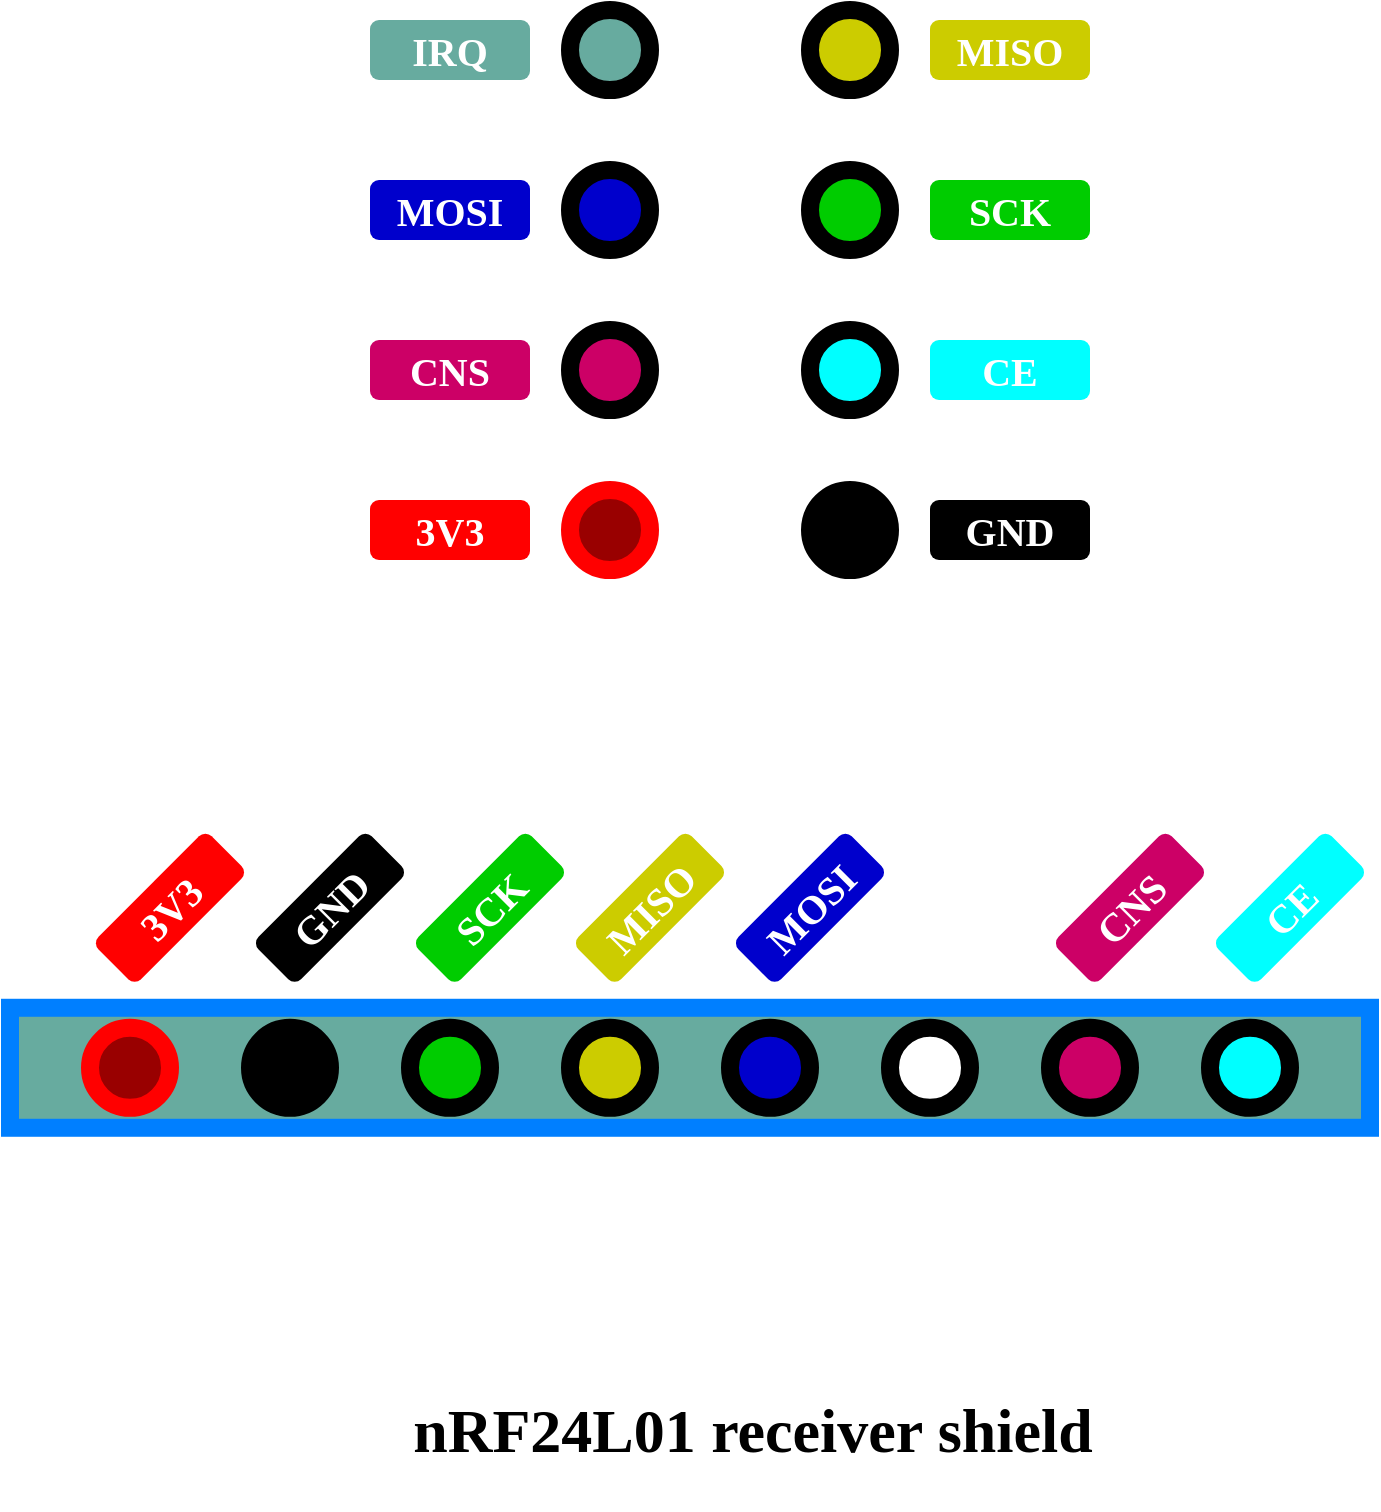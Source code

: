 <mxfile version="20.8.3" type="device"><diagram id="-UC7VSb2fSzUaQlPRUlC" name="Page-1"><mxGraphModel dx="2514" dy="1129" grid="1" gridSize="10" guides="1" tooltips="1" connect="1" arrows="1" fold="1" page="1" pageScale="1" pageWidth="827" pageHeight="1169" math="0" shadow="0"><root><mxCell id="0"/><mxCell id="1" parent="0"/><mxCell id="jLHy5VhLSO7hdjNdPNh4-40" value="&lt;b&gt;&lt;font style=&quot;font-size: 31px;&quot;&gt;nRF24L01 receiver shield&lt;/font&gt;&lt;/b&gt;&amp;nbsp;" style="text;html=1;strokeColor=none;fillColor=none;align=center;verticalAlign=middle;whiteSpace=wrap;rounded=0;shadow=0;labelBackgroundColor=none;strokeWidth=4;fontFamily=Verdana;fontSize=20;fontColor=#000000;" vertex="1" parent="1"><mxGeometry x="174" y="770" width="480" height="80" as="geometry"/></mxCell><mxCell id="jLHy5VhLSO7hdjNdPNh4-41" value="" style="group" vertex="1" connectable="0" parent="1"><mxGeometry x="40" y="509.999" width="680" height="148.891" as="geometry"/></mxCell><mxCell id="jLHy5VhLSO7hdjNdPNh4-9" value="" style="rounded=0;whiteSpace=wrap;html=1;shadow=0;strokeColor=#007FFF;strokeWidth=9;fillColor=#67AB9F;" vertex="1" parent="jLHy5VhLSO7hdjNdPNh4-41"><mxGeometry y="88.891" width="680" height="60" as="geometry"/></mxCell><mxCell id="jLHy5VhLSO7hdjNdPNh4-21" value="" style="ellipse;whiteSpace=wrap;html=1;strokeColor=#FF0000;shadow=0;strokeWidth=9;fillColor=#990000;" vertex="1" parent="jLHy5VhLSO7hdjNdPNh4-41"><mxGeometry x="40" y="98.891" width="40" height="40" as="geometry"/></mxCell><mxCell id="jLHy5VhLSO7hdjNdPNh4-22" value="" style="ellipse;whiteSpace=wrap;html=1;strokeColor=#000000;shadow=0;strokeWidth=9;fillColor=#000000;" vertex="1" parent="jLHy5VhLSO7hdjNdPNh4-41"><mxGeometry x="120" y="98.891" width="40" height="40" as="geometry"/></mxCell><mxCell id="jLHy5VhLSO7hdjNdPNh4-23" value="" style="ellipse;whiteSpace=wrap;html=1;strokeColor=#000000;shadow=0;strokeWidth=9;fillColor=#00CC00;" vertex="1" parent="jLHy5VhLSO7hdjNdPNh4-41"><mxGeometry x="200" y="98.891" width="40" height="40" as="geometry"/></mxCell><mxCell id="jLHy5VhLSO7hdjNdPNh4-24" value="" style="ellipse;whiteSpace=wrap;html=1;strokeColor=#000000;shadow=0;strokeWidth=9;fillColor=#CCCC00;fontColor=#333333;" vertex="1" parent="jLHy5VhLSO7hdjNdPNh4-41"><mxGeometry x="280" y="98.891" width="40" height="40" as="geometry"/></mxCell><mxCell id="jLHy5VhLSO7hdjNdPNh4-25" value="" style="ellipse;whiteSpace=wrap;html=1;strokeColor=#000000;shadow=0;strokeWidth=9;fillColor=#0000CC;" vertex="1" parent="jLHy5VhLSO7hdjNdPNh4-41"><mxGeometry x="360" y="98.891" width="40" height="40" as="geometry"/></mxCell><mxCell id="jLHy5VhLSO7hdjNdPNh4-27" value="" style="ellipse;whiteSpace=wrap;html=1;strokeColor=#000000;shadow=0;strokeWidth=9;fillColor=#CC0066;" vertex="1" parent="jLHy5VhLSO7hdjNdPNh4-41"><mxGeometry x="520" y="98.891" width="40" height="40" as="geometry"/></mxCell><mxCell id="jLHy5VhLSO7hdjNdPNh4-28" value="" style="ellipse;whiteSpace=wrap;html=1;strokeColor=#000000;shadow=0;strokeWidth=9;fillColor=#00FFFF;" vertex="1" parent="jLHy5VhLSO7hdjNdPNh4-41"><mxGeometry x="600" y="98.891" width="40" height="40" as="geometry"/></mxCell><mxCell id="jLHy5VhLSO7hdjNdPNh4-29" value="&lt;font color=&quot;#ffffff&quot; style=&quot;&quot; face=&quot;Verdana&quot; data-font-src=&quot;https://fonts.googleapis.com/css?family=calibri&quot;&gt;&lt;b style=&quot;&quot;&gt;MISO&lt;/b&gt;&lt;/font&gt;" style="rounded=1;whiteSpace=wrap;html=1;shadow=0;labelBackgroundColor=none;strokeColor=none;strokeWidth=4;fontSize=20;fontColor=none;fillColor=#CCCC00;rotation=-45;" vertex="1" parent="jLHy5VhLSO7hdjNdPNh4-41"><mxGeometry x="280" y="23.891" width="80" height="30" as="geometry"/></mxCell><mxCell id="jLHy5VhLSO7hdjNdPNh4-30" value="&lt;font color=&quot;#ffffff&quot; style=&quot;&quot; face=&quot;Verdana&quot; data-font-src=&quot;https://fonts.googleapis.com/css?family=calibri&quot;&gt;&lt;b style=&quot;&quot;&gt;SCK&lt;/b&gt;&lt;/font&gt;" style="rounded=1;whiteSpace=wrap;html=1;shadow=0;labelBackgroundColor=none;strokeColor=none;strokeWidth=4;fontSize=20;fontColor=none;fillColor=#00CC00;rotation=-45;" vertex="1" parent="jLHy5VhLSO7hdjNdPNh4-41"><mxGeometry x="200" y="23.891" width="80" height="30" as="geometry"/></mxCell><mxCell id="jLHy5VhLSO7hdjNdPNh4-31" value="&lt;font color=&quot;#ffffff&quot; style=&quot;&quot; face=&quot;Verdana&quot; data-font-src=&quot;https://fonts.googleapis.com/css?family=calibri&quot;&gt;&lt;b style=&quot;&quot;&gt;GND&lt;/b&gt;&lt;/font&gt;" style="rounded=1;whiteSpace=wrap;html=1;shadow=0;labelBackgroundColor=none;strokeColor=none;strokeWidth=4;fontSize=20;fontColor=none;fillColor=#000000;rotation=-45;" vertex="1" parent="jLHy5VhLSO7hdjNdPNh4-41"><mxGeometry x="120" y="23.891" width="80" height="30" as="geometry"/></mxCell><mxCell id="jLHy5VhLSO7hdjNdPNh4-32" value="&lt;font face=&quot;Verdana&quot; color=&quot;#ffffff&quot;&gt;&lt;b&gt;3V3&lt;/b&gt;&lt;/font&gt;" style="rounded=1;whiteSpace=wrap;html=1;shadow=0;labelBackgroundColor=none;strokeColor=none;strokeWidth=4;fontSize=20;fontColor=none;fillColor=#FF0000;rotation=-45;" vertex="1" parent="jLHy5VhLSO7hdjNdPNh4-41"><mxGeometry x="40" y="23.891" width="80" height="30" as="geometry"/></mxCell><mxCell id="jLHy5VhLSO7hdjNdPNh4-33" value="&lt;font color=&quot;#ffffff&quot; style=&quot;&quot; face=&quot;Verdana&quot; data-font-src=&quot;https://fonts.googleapis.com/css?family=calibri&quot;&gt;&lt;b style=&quot;&quot;&gt;MOSI&lt;/b&gt;&lt;/font&gt;" style="rounded=1;whiteSpace=wrap;html=1;shadow=0;labelBackgroundColor=none;strokeColor=none;strokeWidth=4;fontSize=20;fontColor=none;fillColor=#0000CC;rotation=-45;" vertex="1" parent="jLHy5VhLSO7hdjNdPNh4-41"><mxGeometry x="360" y="23.891" width="80" height="30" as="geometry"/></mxCell><mxCell id="jLHy5VhLSO7hdjNdPNh4-34" value="&lt;font color=&quot;#ffffff&quot; style=&quot;&quot; face=&quot;Verdana&quot; data-font-src=&quot;https://fonts.googleapis.com/css?family=calibri&quot;&gt;&lt;b style=&quot;&quot;&gt;CNS&lt;/b&gt;&lt;/font&gt;" style="rounded=1;whiteSpace=wrap;html=1;shadow=0;labelBackgroundColor=none;strokeColor=none;strokeWidth=4;fontSize=20;fontColor=none;fillColor=#CC0066;rotation=-45;" vertex="1" parent="jLHy5VhLSO7hdjNdPNh4-41"><mxGeometry x="520" y="23.891" width="80" height="30" as="geometry"/></mxCell><mxCell id="jLHy5VhLSO7hdjNdPNh4-35" value="&lt;font color=&quot;#ffffff&quot; style=&quot;&quot; face=&quot;Verdana&quot; data-font-src=&quot;https://fonts.googleapis.com/css?family=calibri&quot;&gt;&lt;b style=&quot;&quot;&gt;CE&lt;/b&gt;&lt;/font&gt;" style="rounded=1;whiteSpace=wrap;html=1;shadow=0;labelBackgroundColor=none;strokeColor=none;strokeWidth=4;fontSize=20;fontColor=none;fillColor=#00FFFF;rotation=-45;" vertex="1" parent="jLHy5VhLSO7hdjNdPNh4-41"><mxGeometry x="600" y="23.891" width="80" height="30" as="geometry"/></mxCell><mxCell id="jLHy5VhLSO7hdjNdPNh4-36" value="" style="ellipse;whiteSpace=wrap;html=1;strokeColor=#000000;shadow=0;strokeWidth=9;fillColor=#FFFFFF;fontColor=#333333;" vertex="1" parent="jLHy5VhLSO7hdjNdPNh4-41"><mxGeometry x="440" y="98.891" width="40" height="40" as="geometry"/></mxCell><mxCell id="jLHy5VhLSO7hdjNdPNh4-42" value="" style="group" vertex="1" connectable="0" parent="1"><mxGeometry x="220" y="100" width="360" height="280" as="geometry"/></mxCell><mxCell id="jLHy5VhLSO7hdjNdPNh4-1" value="" style="ellipse;whiteSpace=wrap;html=1;shadow=0;strokeWidth=9;fillColor=#67AB9F;" vertex="1" parent="jLHy5VhLSO7hdjNdPNh4-42"><mxGeometry x="100" width="40" height="40" as="geometry"/></mxCell><mxCell id="jLHy5VhLSO7hdjNdPNh4-2" value="" style="ellipse;whiteSpace=wrap;html=1;strokeColor=#000000;shadow=0;strokeWidth=9;fillColor=#CCCC00;fontColor=#333333;" vertex="1" parent="jLHy5VhLSO7hdjNdPNh4-42"><mxGeometry x="220" width="40" height="40" as="geometry"/></mxCell><mxCell id="jLHy5VhLSO7hdjNdPNh4-3" value="" style="ellipse;whiteSpace=wrap;html=1;strokeColor=#000000;shadow=0;strokeWidth=9;fillColor=#0000CC;" vertex="1" parent="jLHy5VhLSO7hdjNdPNh4-42"><mxGeometry x="100" y="80" width="40" height="40" as="geometry"/></mxCell><mxCell id="jLHy5VhLSO7hdjNdPNh4-4" value="" style="ellipse;whiteSpace=wrap;html=1;strokeColor=#000000;shadow=0;strokeWidth=9;fillColor=#00CC00;" vertex="1" parent="jLHy5VhLSO7hdjNdPNh4-42"><mxGeometry x="220" y="80" width="40" height="40" as="geometry"/></mxCell><mxCell id="jLHy5VhLSO7hdjNdPNh4-5" value="" style="ellipse;whiteSpace=wrap;html=1;strokeColor=#000000;shadow=0;strokeWidth=9;fillColor=#CC0066;" vertex="1" parent="jLHy5VhLSO7hdjNdPNh4-42"><mxGeometry x="100" y="160" width="40" height="40" as="geometry"/></mxCell><mxCell id="jLHy5VhLSO7hdjNdPNh4-6" value="" style="ellipse;whiteSpace=wrap;html=1;strokeColor=#FF0000;shadow=0;strokeWidth=9;fillColor=#990000;" vertex="1" parent="jLHy5VhLSO7hdjNdPNh4-42"><mxGeometry x="100" y="240" width="40" height="40" as="geometry"/></mxCell><mxCell id="jLHy5VhLSO7hdjNdPNh4-7" value="" style="ellipse;whiteSpace=wrap;html=1;strokeColor=#000000;shadow=0;strokeWidth=9;fillColor=#00FFFF;" vertex="1" parent="jLHy5VhLSO7hdjNdPNh4-42"><mxGeometry x="220" y="160" width="40" height="40" as="geometry"/></mxCell><mxCell id="jLHy5VhLSO7hdjNdPNh4-8" value="" style="ellipse;whiteSpace=wrap;html=1;strokeColor=#000000;shadow=0;strokeWidth=9;fillColor=#000000;" vertex="1" parent="jLHy5VhLSO7hdjNdPNh4-42"><mxGeometry x="220" y="240" width="40" height="40" as="geometry"/></mxCell><mxCell id="jLHy5VhLSO7hdjNdPNh4-13" value="&lt;font color=&quot;#ffffff&quot; style=&quot;&quot; face=&quot;Verdana&quot; data-font-src=&quot;https://fonts.googleapis.com/css?family=calibri&quot;&gt;&lt;b style=&quot;&quot;&gt;IRQ&lt;/b&gt;&lt;/font&gt;" style="rounded=1;whiteSpace=wrap;html=1;shadow=0;labelBackgroundColor=none;strokeColor=none;strokeWidth=4;fontSize=20;fontColor=none;fillColor=#67AB9F;" vertex="1" parent="jLHy5VhLSO7hdjNdPNh4-42"><mxGeometry y="5" width="80" height="30" as="geometry"/></mxCell><mxCell id="jLHy5VhLSO7hdjNdPNh4-14" value="&lt;font color=&quot;#ffffff&quot; style=&quot;&quot; face=&quot;Verdana&quot; data-font-src=&quot;https://fonts.googleapis.com/css?family=calibri&quot;&gt;&lt;b style=&quot;&quot;&gt;MISO&lt;/b&gt;&lt;/font&gt;" style="rounded=1;whiteSpace=wrap;html=1;shadow=0;labelBackgroundColor=none;strokeColor=none;strokeWidth=4;fontSize=20;fontColor=none;fillColor=#CCCC00;" vertex="1" parent="jLHy5VhLSO7hdjNdPNh4-42"><mxGeometry x="280" y="5" width="80" height="30" as="geometry"/></mxCell><mxCell id="jLHy5VhLSO7hdjNdPNh4-15" value="&lt;font color=&quot;#ffffff&quot; style=&quot;&quot; face=&quot;Verdana&quot; data-font-src=&quot;https://fonts.googleapis.com/css?family=calibri&quot;&gt;&lt;b style=&quot;&quot;&gt;MOSI&lt;/b&gt;&lt;/font&gt;" style="rounded=1;whiteSpace=wrap;html=1;shadow=0;labelBackgroundColor=none;strokeColor=none;strokeWidth=4;fontSize=20;fontColor=none;fillColor=#0000CC;" vertex="1" parent="jLHy5VhLSO7hdjNdPNh4-42"><mxGeometry y="85" width="80" height="30" as="geometry"/></mxCell><mxCell id="jLHy5VhLSO7hdjNdPNh4-16" value="&lt;font color=&quot;#ffffff&quot; style=&quot;&quot; face=&quot;Verdana&quot; data-font-src=&quot;https://fonts.googleapis.com/css?family=calibri&quot;&gt;&lt;b style=&quot;&quot;&gt;SCK&lt;/b&gt;&lt;/font&gt;" style="rounded=1;whiteSpace=wrap;html=1;shadow=0;labelBackgroundColor=none;strokeColor=none;strokeWidth=4;fontSize=20;fontColor=none;fillColor=#00CC00;" vertex="1" parent="jLHy5VhLSO7hdjNdPNh4-42"><mxGeometry x="280" y="85" width="80" height="30" as="geometry"/></mxCell><mxCell id="jLHy5VhLSO7hdjNdPNh4-17" value="&lt;font color=&quot;#ffffff&quot; style=&quot;&quot; face=&quot;Verdana&quot; data-font-src=&quot;https://fonts.googleapis.com/css?family=calibri&quot;&gt;&lt;b style=&quot;&quot;&gt;CNS&lt;/b&gt;&lt;/font&gt;" style="rounded=1;whiteSpace=wrap;html=1;shadow=0;labelBackgroundColor=none;strokeColor=none;strokeWidth=4;fontSize=20;fontColor=none;fillColor=#CC0066;" vertex="1" parent="jLHy5VhLSO7hdjNdPNh4-42"><mxGeometry y="165" width="80" height="30" as="geometry"/></mxCell><mxCell id="jLHy5VhLSO7hdjNdPNh4-18" value="&lt;font color=&quot;#ffffff&quot; style=&quot;&quot; face=&quot;Verdana&quot; data-font-src=&quot;https://fonts.googleapis.com/css?family=calibri&quot;&gt;&lt;b style=&quot;&quot;&gt;CE&lt;/b&gt;&lt;/font&gt;" style="rounded=1;whiteSpace=wrap;html=1;shadow=0;labelBackgroundColor=none;strokeColor=none;strokeWidth=4;fontSize=20;fontColor=none;fillColor=#00FFFF;" vertex="1" parent="jLHy5VhLSO7hdjNdPNh4-42"><mxGeometry x="280" y="165" width="80" height="30" as="geometry"/></mxCell><mxCell id="jLHy5VhLSO7hdjNdPNh4-19" value="&lt;font face=&quot;Verdana&quot; color=&quot;#ffffff&quot;&gt;&lt;b&gt;3V3&lt;/b&gt;&lt;/font&gt;" style="rounded=1;whiteSpace=wrap;html=1;shadow=0;labelBackgroundColor=none;strokeColor=none;strokeWidth=4;fontSize=20;fontColor=none;fillColor=#FF0000;" vertex="1" parent="jLHy5VhLSO7hdjNdPNh4-42"><mxGeometry y="245" width="80" height="30" as="geometry"/></mxCell><mxCell id="jLHy5VhLSO7hdjNdPNh4-20" value="&lt;font color=&quot;#ffffff&quot; style=&quot;&quot; face=&quot;Verdana&quot; data-font-src=&quot;https://fonts.googleapis.com/css?family=calibri&quot;&gt;&lt;b style=&quot;&quot;&gt;GND&lt;/b&gt;&lt;/font&gt;" style="rounded=1;whiteSpace=wrap;html=1;shadow=0;labelBackgroundColor=none;strokeColor=none;strokeWidth=4;fontSize=20;fontColor=none;fillColor=#000000;" vertex="1" parent="jLHy5VhLSO7hdjNdPNh4-42"><mxGeometry x="280" y="245" width="80" height="30" as="geometry"/></mxCell></root></mxGraphModel></diagram></mxfile>